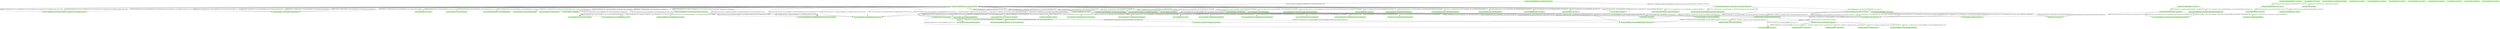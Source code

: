 digraph G {
  node [color=".3 .2 1.0",shape=box,style=filled];
  edge [];
  "0" [label="<javax.swing.JPanel: void <init>()>",];
  "1" [label="<sandmark.gui.SandMarkGUIConstants: void <clinit>()>",];
  "2" [label="<java.lang.Class: java.lang.ClassLoader getClassLoader()>",];
  "3" [label="<javax.swing.plaf.ToolTipUI: void <init>()>",];
  "4" [label="<sandmark.Constants: java.lang.String nickName()>",];
  "5" [label="<sandmark.gui.SandMarkFrame: java.lang.Class class$(java.lang.String,boolean)>",];
  "6" [label="<java.awt.MediaTracker: void <init>(java.awt.Component)>",];
  "7" [label="<sandmark.gui.SplashPanel: void this()>",];
  "8" [label="<java.lang.Object: void <clinit>()>",];
  "9" [label="<javax.swing.JTextArea: void setLineWrap(boolean)>",];
  "10" [label="<java.awt.GridBagConstraints: void <init>()>",];
  "11" [label="<java.lang.ref.Finalizer: void register(java.lang.Object)>",];
  "12" [label="<java.awt.MediaTracker: void addImage(java.awt.Image,int)>",];
  "13" [label="<javax.swing.JWindow: void <init>()>",];
  "14" [label="<sandmark.gui.MultiLineToolTipUI: void <init>()>",];
  "15" [label="<java.awt.Window: void <clinit>()>",];
  "16" [label="<java.awt.Toolkit: java.awt.Toolkit getDefaultToolkit()>",];
  "17" [label="<java.lang.String: boolean equals(java.lang.Object)>",];
  "18" [label="<sandmark.gui.MultiLineToolTipUI: void initialize()>",];
  "19" [label="<javax.swing.JComponent: void <clinit>()>",];
  "20" [label="<sandmark.gui.HelpButton: void setHelpKey(java.lang.String)>",];
  "21" [label="<sandmark.gui.SandMarkFrame: void <clinit>()>",];
  "22" [label="<java.lang.UnsupportedOperationException: void <init>(java.lang.String)>",];
  "23" [label="<java.awt.Window: void pack()>",];
  "24" [label="<javax.swing.text.JTextComponent: java.lang.String getText()>",];
  "25" [label="<java.awt.GridBagLayout: void setConstraints(java.awt.Component,java.awt.GridBagConstraints)>",];
  "26" [label="<sandmark.gui.SandMarkFrame: void start(java.lang.Class)>",];
  "27" [label="<sandmark.Constants: int subMinorVersion()>",];
  "28" [label="<javax.swing.JFrame: void <clinit>()>",];
  "29" [label="<java.lang.StringBuffer: java.lang.StringBuffer append(int)>",];
  "30" [label="<sandmark.Constants: int minorVersion()>",];
  "31" [label="<javax.swing.JDialog: java.awt.Container getContentPane()>",];
  "32" [label="<sandmark.Constants: int majorVersion()>",];
  "33" [label="<java.util.regex.Pattern: void <clinit>()>",];
  "34" [label="<java.lang.Class: java.lang.Class forName(java.lang.String)>",];
  "35" [label="<java.awt.Container: void <clinit>()>",];
  "36" [label="<sandmark.Constants: java.lang.String versionString()>",];
  "37" [label="<java.lang.Throwable: java.lang.Throwable initCause(java.lang.Throwable)>",];
  "38" [label="<java.awt.Dimension: void <init>(int,int)>",];
  "39" [label="<java.lang.StringBuffer: void <init>()>",];
  "40" [label="<javax.swing.JTextArea: void <init>()>",];
  "41" [label="<java.awt.Component: void setLocation(int,int)>",];
  "42" [label="<java.awt.Frame: void <clinit>()>",];
  "43" [label="<java.awt.Container: void setLayout(java.awt.LayoutManager)>",];
  "44" [label="<javax.swing.text.JTextComponent: void setEditable(boolean)>",];
  "45" [label="<java.lang.Throwable: java.lang.String getMessage()>",];
  "46" [label="<java.lang.Object: java.lang.Class getClass()>",];
  "47" [label="<sandmark.gui.SandMarkFrame: void main(java.lang.String[])>",];
  "48" [label="<javax.swing.UIManager: java.lang.Object put(java.lang.Object,java.lang.Object)>",];
  "49" [label="<javax.swing.ToolTipManager: javax.swing.ToolTipManager sharedInstance()>",];
  "50" [label="<java.lang.String: int length()>",];
  "51" [label="<javax.swing.JTextArea: void setColumns(int)>",];
  "52" [label="<java.awt.Component: int getHeight()>",];
  "53" [label="<javax.swing.JButton: void <init>(java.lang.String)>",];
  "54" [label="<java.lang.Class: java.lang.String getName()>",];
  "55" [label="<sandmark.Console: void sanityCheck()>",];
  "56" [label="<java.lang.String: void <clinit>()>",];
  "57" [label="<javax.swing.JComponent: void setForeground(java.awt.Color)>",];
  "58" [label="<java.awt.Component: void setSize(java.awt.Dimension)>",];
  "59" [label="<java.lang.NoClassDefFoundError: void <init>()>",];
  "60" [label="<sandmark.Constants: java.lang.String longVersionString()>",];
  "61" [label="<java.awt.Color: void <init>(int)>",];
  "62" [label="<sandmark.gui.SplashPanel: void <init>()>",];
  "63" [label="<javax.swing.text.JTextComponent: void setText(java.lang.String)>",];
  "64" [label="<sandmark.gui.MultiLineToolTipUI: void this()>",];
  "65" [label="<javax.swing.AbstractButton: void addActionListener(java.awt.event.ActionListener)>",];
  "66" [label="<java.awt.Component: int getWidth()>",];
  "67" [label="<javax.swing.JComponent: void setBackground(java.awt.Color)>",];
  "68" [label="<sandmark.gui.SandMarkFrame$3: void <init>(javax.swing.JDialog)>",];
  "69" [label="<java.awt.Component: void <clinit>()>",];
  "70" [label="<javax.swing.JTextArea: void setRows(int)>",];
  "71" [label="<javax.swing.JComponent: void setPreferredSize(java.awt.Dimension)>",];
  "72" [label="<java.lang.StringBuffer: void <init>(java.lang.String)>",];
  "73" [label="<sandmark.gui.MultiLineToolTipUI: void <clinit>()>",];
  "74" [label="<java.awt.MediaTracker: boolean waitForAll(long)>",];
  "75" [label="<sandmark.gui.HelpButton: void <init>(java.lang.String,java.lang.String)>",];
  "76" [label="<javax.swing.JComponent: void setMinimumSize(java.awt.Dimension)>",];
  "77" [label="<java.awt.Component: void setVisible(boolean)>",];
  "78" [label="<javax.swing.JDialog: void <init>(java.awt.Frame,java.lang.String,boolean)>",];
  "79" [label="<java.awt.GridBagLayout: void <init>()>",];
  "80" [label="<javax.swing.JTextArea: void setWrapStyleWord(boolean)>",];
  "81" [label="<java.lang.Object: void <init>()>",];
  "82" [label="<java.lang.StringBuffer: java.lang.StringBuffer append(java.lang.String)>",];
  "83" [label="<javax.swing.JWindow: java.awt.Container getContentPane()>",];
  "1" -> "61" [label="[57@L10] invokespecial $r1.<java.awt.Color: void <init>(int)>(%intconst15);",];
  "1" -> "38" [label="[67@L15] invokespecial $r3.<java.awt.Dimension: void <init>(int,int)>(%intconst18, %intconst19);",];
  "1" -> "38" [label="[79@L20] invokespecial $r6.<java.awt.Dimension: void <init>(int,int)>(%intconst22, %intconst19);",];
  "1" -> "72" [label="[83@L28] invokespecial $r7.<java.lang.StringBuffer: void <init>(java.lang.String)>(%stringconst23);",];
  "1" -> "82" [label="[85@L28] $r9 = invokevirtual $r7.<java.lang.StringBuffer: java.lang.StringBuffer append(java.lang.String)>($r8);",];
  "1" -> "61" [label="[53@L9] invokespecial $r0.<java.awt.Color: void <init>(int)>(%intconst14);",];
  "1" -> "60" [label="[84@L28] $r8 = invokestatic <sandmark.Constants: java.lang.String longVersionString()>();",];
  "1" -> "38" [label="[71@L18] invokespecial $r4.<java.awt.Dimension: void <init>(int,int)>(%intconst20, %intconst19);",];
  "1" -> "38" [label="[62@L14] invokespecial $r2.<java.awt.Dimension: void <init>(int,int)>(%intconst16, %intconst17);",];
  "1" -> "38" [label="[75@L19] invokespecial $r5.<java.awt.Dimension: void <init>(int,int)>(%intconst21, %intconst19);",];
  "5" -> "59" [label="[7@L-1] invokespecial $r2.<java.lang.NoClassDefFoundError: void <init>()>();",];
  "5" -> "37" [label="[8@L-1] $r3 = invokevirtual $r2.<java.lang.Throwable: java.lang.Throwable initCause(java.lang.Throwable)>($r1);",];
  "5" -> "34" [label="[0@L-1] $r4 = invokestatic <java.lang.Class: java.lang.Class forName(java.lang.String)>(r0);",];
  "14" -> "3" [label="[0@L30] invokespecial %this.<javax.swing.plaf.ToolTipUI: void <init>()>();",];
  "14" -> "64" [label="[1@L30] invokespecial %this.<sandmark.gui.MultiLineToolTipUI: void this()>();",];
  "18" -> "48" [label="[4@L39] invokestatic <javax.swing.UIManager: java.lang.Object put(java.lang.Object,java.lang.Object)>(%stringconst0, $r2);",];
  "18" -> "46" [label="[1@L37] $r1 = invokevirtual $r0.<java.lang.Object: java.lang.Class getClass()>();",];
  "18" -> "54" [label="[2@L38] $r2 = invokevirtual $r1.<java.lang.Class: java.lang.String getName()>();",];
  "18" -> "48" [label="[5@L40] invokestatic <javax.swing.UIManager: java.lang.Object put(java.lang.Object,java.lang.Object)>($r2, $r1);",];
  "21" -> "18" [label="[0@L16] invokestatic <sandmark.gui.MultiLineToolTipUI: void initialize()>();",];
  "21" -> "49" [label="[1@L17] $r0 = invokestatic <javax.swing.ToolTipManager: javax.swing.ToolTipManager sharedInstance()>();",];
  "26" -> "25" [label="[98@L201] invokevirtual $r18.<java.awt.GridBagLayout: void setConstraints(java.awt.Component,java.awt.GridBagConstraints)>($r23, $r20);",];
  "26" -> "9" [label="[53@L168] invokevirtual $r15.<javax.swing.JTextArea: void setLineWrap(boolean)>(%intconst1);",];
  "26" -> "77" [label="[116@L212] invokevirtual $r12.<javax.swing.JDialog: void setVisible(boolean)>(%intconst1);",];
  "26" -> "83" [label="[7@L147] $r1 = invokevirtual $r0.<javax.swing.JWindow: java.awt.Container getContentPane()>();",];
  "26" -> "68" [label="[90@L192] invokespecial $r22.<sandmark.gui.SandMarkFrame$3: void <init>(javax.swing.JDialog)>($r12);",];
  "26" -> "40" [label="[50@L166] invokespecial $r15.<javax.swing.JTextArea: void <init>()>();",];
  "26" -> "16" [label="[12@L149] $r3 = invokestatic <java.awt.Toolkit: java.awt.Toolkit getDefaultToolkit()>();",];
  "26" -> "80" [label="[54@L169] invokevirtual $r15.<javax.swing.JTextArea: void setWrapStyleWord(boolean)>(%intconst1);",];
  "26" -> "31" [label="[46@L165] $r13 = invokevirtual $r12.<javax.swing.JDialog: java.awt.Container getContentPane()>();",];
  "26" -> "77" [label="[33@L153] invokevirtual $r0.<javax.swing.JWindow: void setVisible(boolean)>(%intconst1);",];
  "26" -> "66" [label="[15@L149] $i0 = invokevirtual $r0.<javax.swing.JWindow: int getWidth()>();",];
  "26" -> "57" [label="[107@L205] invokevirtual $r26.<javax.swing.JButton: void setForeground(java.awt.Color)>($r28);",];
  "26" -> "13" [label="[6@L146] invokespecial $r0.<javax.swing.JWindow: void <init>()>();",];
  "26" -> "25" [label="[112@L209] invokevirtual $r18.<java.awt.GridBagLayout: void setConstraints(java.awt.Component,java.awt.GridBagConstraints)>($r26, $r20);",];
  "26" -> "31" [label="[113@L210] $r29 = invokevirtual $r12.<javax.swing.JDialog: java.awt.Container getContentPane()>();",];
  "26" -> "23" [label="[11@L148] invokevirtual $r0.<javax.swing.JWindow: void pack()>();",];
  "26" -> "23" [label="[115@L211] invokevirtual $r12.<javax.swing.JDialog: void pack()>();",];
  "26" -> "44" [label="[57@L171] invokevirtual $r15.<javax.swing.JTextArea: void setEditable(boolean)>(%intconst5);",];
  "26" -> "67" [label="[96@L199] invokevirtual $r23.<sandmark.gui.HelpButton: void setBackground(java.awt.Color)>($r24);",];
  "26" -> "78" [label="[45@L163] invokespecial $r12.<javax.swing.JDialog: void <init>(java.awt.Frame,java.lang.String,boolean)>($r31, %stringconst3, %intconst1);",];
  "26" -> "52" [label="[25@L149] $i2 = invokevirtual $r0.<javax.swing.JWindow: int getHeight()>();",];
  "26" -> "24" [label="[58@L172] $r16 = invokevirtual $r15.<javax.swing.JTextArea: java.lang.String getText()>();",];
  "26" -> "16" [label="[22@L149] $r5 = invokestatic <java.awt.Toolkit: java.awt.Toolkit getDefaultToolkit()>();",];
  "26" -> "79" [label="[65@L174] invokespecial $r18.<java.awt.GridBagLayout: void <init>()>();",];
  "26" -> "67" [label="[63@L173] invokevirtual $r15.<javax.swing.JTextArea: void setBackground(java.awt.Color)>($r17);",];
  "26" -> "67" [label="[105@L204] invokevirtual $r26.<javax.swing.JButton: void setBackground(java.awt.Color)>($r27);",];
  "26" -> "25" [label="[78@L184] invokevirtual $r18.<java.awt.GridBagLayout: void setConstraints(java.awt.Component,java.awt.GridBagConstraints)>($r15, $r20);",];
  "26" -> "55" [label="[1@L140] invokestatic <sandmark.Console: void sanityCheck()>();",];
  "26" -> "75" [label="[94@L198] invokespecial $r23.<sandmark.gui.HelpButton: void <init>(java.lang.String,java.lang.String)>(%stringconst10, %stringconst11);",];
  "26" -> "51" [label="[52@L167] invokevirtual $r15.<javax.swing.JTextArea: void setColumns(int)>(%intconst4);",];
  "26" -> "77" [label="[117@L216] invokevirtual $r0.<javax.swing.JWindow: void setVisible(boolean)>(%intconst5);",];
  "26" -> "31" [label="[99@L202] $r25 = invokevirtual $r12.<javax.swing.JDialog: java.awt.Container getContentPane()>();",];
  "26" -> "82" [label="[41@L158] $r10 = invokevirtual $r9.<java.lang.StringBuffer: java.lang.StringBuffer append(java.lang.String)>(r32);",];
  "26" -> "62" [label="[9@L147] invokespecial $r2.<sandmark.gui.SplashPanel: void <init>()>();",];
  "26" -> "65" [label="[97@L200] invokevirtual $r23.<sandmark.gui.HelpButton: void addActionListener(java.awt.event.ActionListener)>($r22);",];
  "26" -> "45" [label="[4@L142] r32 = invokevirtual $r30.<java.lang.UnsupportedOperationException: java.lang.String getMessage()>();",];
  "26" -> "31" [label="[66@L175] $r19 = invokevirtual $r12.<javax.swing.JDialog: java.awt.Container getContentPane()>();",];
  "26" -> "10" [label="[69@L176] invokespecial $r20.<java.awt.GridBagConstraints: void <init>()>();",];
  "26" -> "63" [label="[55@L170] invokevirtual $r15.<javax.swing.JTextArea: void setText(java.lang.String)>($r11);",];
  "26" -> "65" [label="[108@L206] invokevirtual $r26.<javax.swing.JButton: void addActionListener(java.awt.event.ActionListener)>($r22);",];
  "26" -> "53" [label="[103@L203] invokespecial $r26.<javax.swing.JButton: void <init>(java.lang.String)>(%stringconst12);",];
  "26" -> "41" [label="[31@L149] invokevirtual $r0.<javax.swing.JWindow: void setLocation(int,int)>($i1, $i3);",];
  "26" -> "31" [label="[79@L185] $r21 = invokevirtual $r12.<javax.swing.JDialog: java.awt.Container getContentPane()>();",];
  "26" -> "70" [label="[61@L172] invokevirtual $r15.<javax.swing.JTextArea: void setRows(int)>($i5);",];
  "26" -> "72" [label="[40@L158] invokespecial $r9.<java.lang.StringBuffer: void <init>(java.lang.String)>(%stringconst2);",];
  "36" -> "27" [label="[9@L56] $i2 = invokestatic <sandmark.Constants: int subMinorVersion()>();",];
  "36" -> "30" [label="[6@L56] $i1 = invokestatic <sandmark.Constants: int minorVersion()>();",];
  "36" -> "39" [label="[1@L56] invokespecial $r0.<java.lang.StringBuffer: void <init>()>();",];
  "36" -> "32" [label="[2@L56] $i0 = invokestatic <sandmark.Constants: int majorVersion()>();",];
  "36" -> "29" [label="[3@L56] $r1 = invokevirtual $r0.<java.lang.StringBuffer: java.lang.StringBuffer append(int)>($i0);",];
  "47" -> "26" [label="[6@L224] invokestatic <sandmark.gui.SandMarkFrame: void start(java.lang.Class)>($r1);",];
  "47" -> "5" [label="[4@L224] $r1 = invokestatic <sandmark.gui.SandMarkFrame: java.lang.Class class$(java.lang.String,boolean)>(%stringconst0, %intconst1);",];
  "55" -> "82" [label="[27@L84] $r5 = invokevirtual $r4.<java.lang.StringBuffer: java.lang.StringBuffer append(java.lang.String)>(%stringconst9);",];
  "55" -> "34" [label="[18@L81] invokestatic <java.lang.Class: java.lang.Class forName(java.lang.String)>($r1);",];
  "55" -> "22" [label="[39@L87] invokespecial $r2.<java.lang.UnsupportedOperationException: void <init>(java.lang.String)>(r10);",];
  "55" -> "17" [label="[36@L86] $z0 = invokevirtual r10.<java.lang.String: boolean equals(java.lang.Object)>(%stringconst9);",];
  "55" -> "39" [label="[25@L84] invokespecial $r4.<java.lang.StringBuffer: void <init>()>();",];
  "60" -> "36" [label="[2@L68] $r1 = invokestatic <sandmark.Constants: java.lang.String versionString()>();",];
  "60" -> "82" [label="[3@L68] $r2 = invokevirtual $r0.<java.lang.StringBuffer: java.lang.StringBuffer append(java.lang.String)>($r1);",];
  "60" -> "4" [label="[6@L68] $r4 = invokestatic <sandmark.Constants: java.lang.String nickName()>();",];
  "60" -> "39" [label="[1@L68] invokespecial $r0.<java.lang.StringBuffer: void <init>()>();",];
  "62" -> "0" [label="[0@L6] invokespecial %this.<javax.swing.JPanel: void <init>()>();",];
  "62" -> "7" [label="[1@L6] invokespecial %this.<sandmark.gui.SplashPanel: void this()>();",];
  "62" -> "76" [label="[38@L24] invokevirtual %this.<sandmark.gui.SplashPanel: void setMinimumSize(java.awt.Dimension)>($r13);",];
  "62" -> "46" [label="[6@L10] $r3 = invokevirtual %this.<java.lang.Object: java.lang.Class getClass()>();",];
  "62" -> "2" [label="[7@L10] $r4 = invokevirtual $r3.<java.lang.Class: java.lang.ClassLoader getClassLoader()>();",];
  "62" -> "38" [label="[37@L24] invokespecial $r13.<java.awt.Dimension: void <init>(int,int)>($i2, $i3);",];
  "62" -> "38" [label="[30@L23] invokespecial $r10.<java.awt.Dimension: void <init>(int,int)>($i0, $i1);",];
  "62" -> "71" [label="[31@L23] invokevirtual %this.<sandmark.gui.SplashPanel: void setPreferredSize(java.awt.Dimension)>($r10);",];
  "62" -> "43" [label="[2@L7] invokevirtual %this.<sandmark.gui.SplashPanel: void setLayout(java.awt.LayoutManager)>(%nullconst);",];
  "62" -> "67" [label="[4@L8] invokevirtual %this.<sandmark.gui.SplashPanel: void setBackground(java.awt.Color)>($r1);",];
  "62" -> "6" [label="[13@L11] invokespecial $r7.<java.awt.MediaTracker: void <init>(java.awt.Component)>(%this);",];
  "62" -> "16" [label="[5@L10] $r2 = invokestatic <java.awt.Toolkit: java.awt.Toolkit getDefaultToolkit()>();",];
  "62" -> "38" [label="[44@L25] invokespecial $r16.<java.awt.Dimension: void <init>(int,int)>($i4, $i5);",];
  "62" -> "12" [label="[16@L12] invokevirtual $r7.<java.awt.MediaTracker: void addImage(java.awt.Image,int)>($r8, %intconst1);",];
  "62" -> "58" [label="[45@L25] invokevirtual %this.<sandmark.gui.SplashPanel: void setSize(java.awt.Dimension)>($r16);",];
  "62" -> "74" [label="[18@L13] invokevirtual $r7.<java.awt.MediaTracker: boolean waitForAll(long)>(%longconst2);",];
  "68" -> "81" [label="[1@L193] invokespecial %this.<java.lang.Object: void <init>()>();",];
  "73" -> "50" [label="[10@L161] $i0 = invokevirtual $r1.<java.lang.String: int length()>();",];
  "73" -> "14" [label="[1@L23] invokespecial $r0.<sandmark.gui.MultiLineToolTipUI: void <init>()>();",];
  "75" -> "20" [label="[5@L15] invokevirtual %this.<sandmark.gui.HelpButton: void setHelpKey(java.lang.String)>(helpKey);",];
  "75" -> "57" [label="[4@L13] invokevirtual %this.<sandmark.gui.HelpButton: void setForeground(java.awt.Color)>($r3);",];
  "75" -> "67" [label="[2@L12] invokevirtual %this.<sandmark.gui.HelpButton: void setBackground(java.awt.Color)>($r2);",];
  "75" -> "65" [label="[6@L16] invokevirtual %this.<sandmark.gui.HelpButton: void addActionListener(java.awt.event.ActionListener)>(%this);",];
  "75" -> "53" [label="[0@L10] invokespecial %this.<javax.swing.JButton: void <init>(java.lang.String)>(buttonTitle);",];
}
